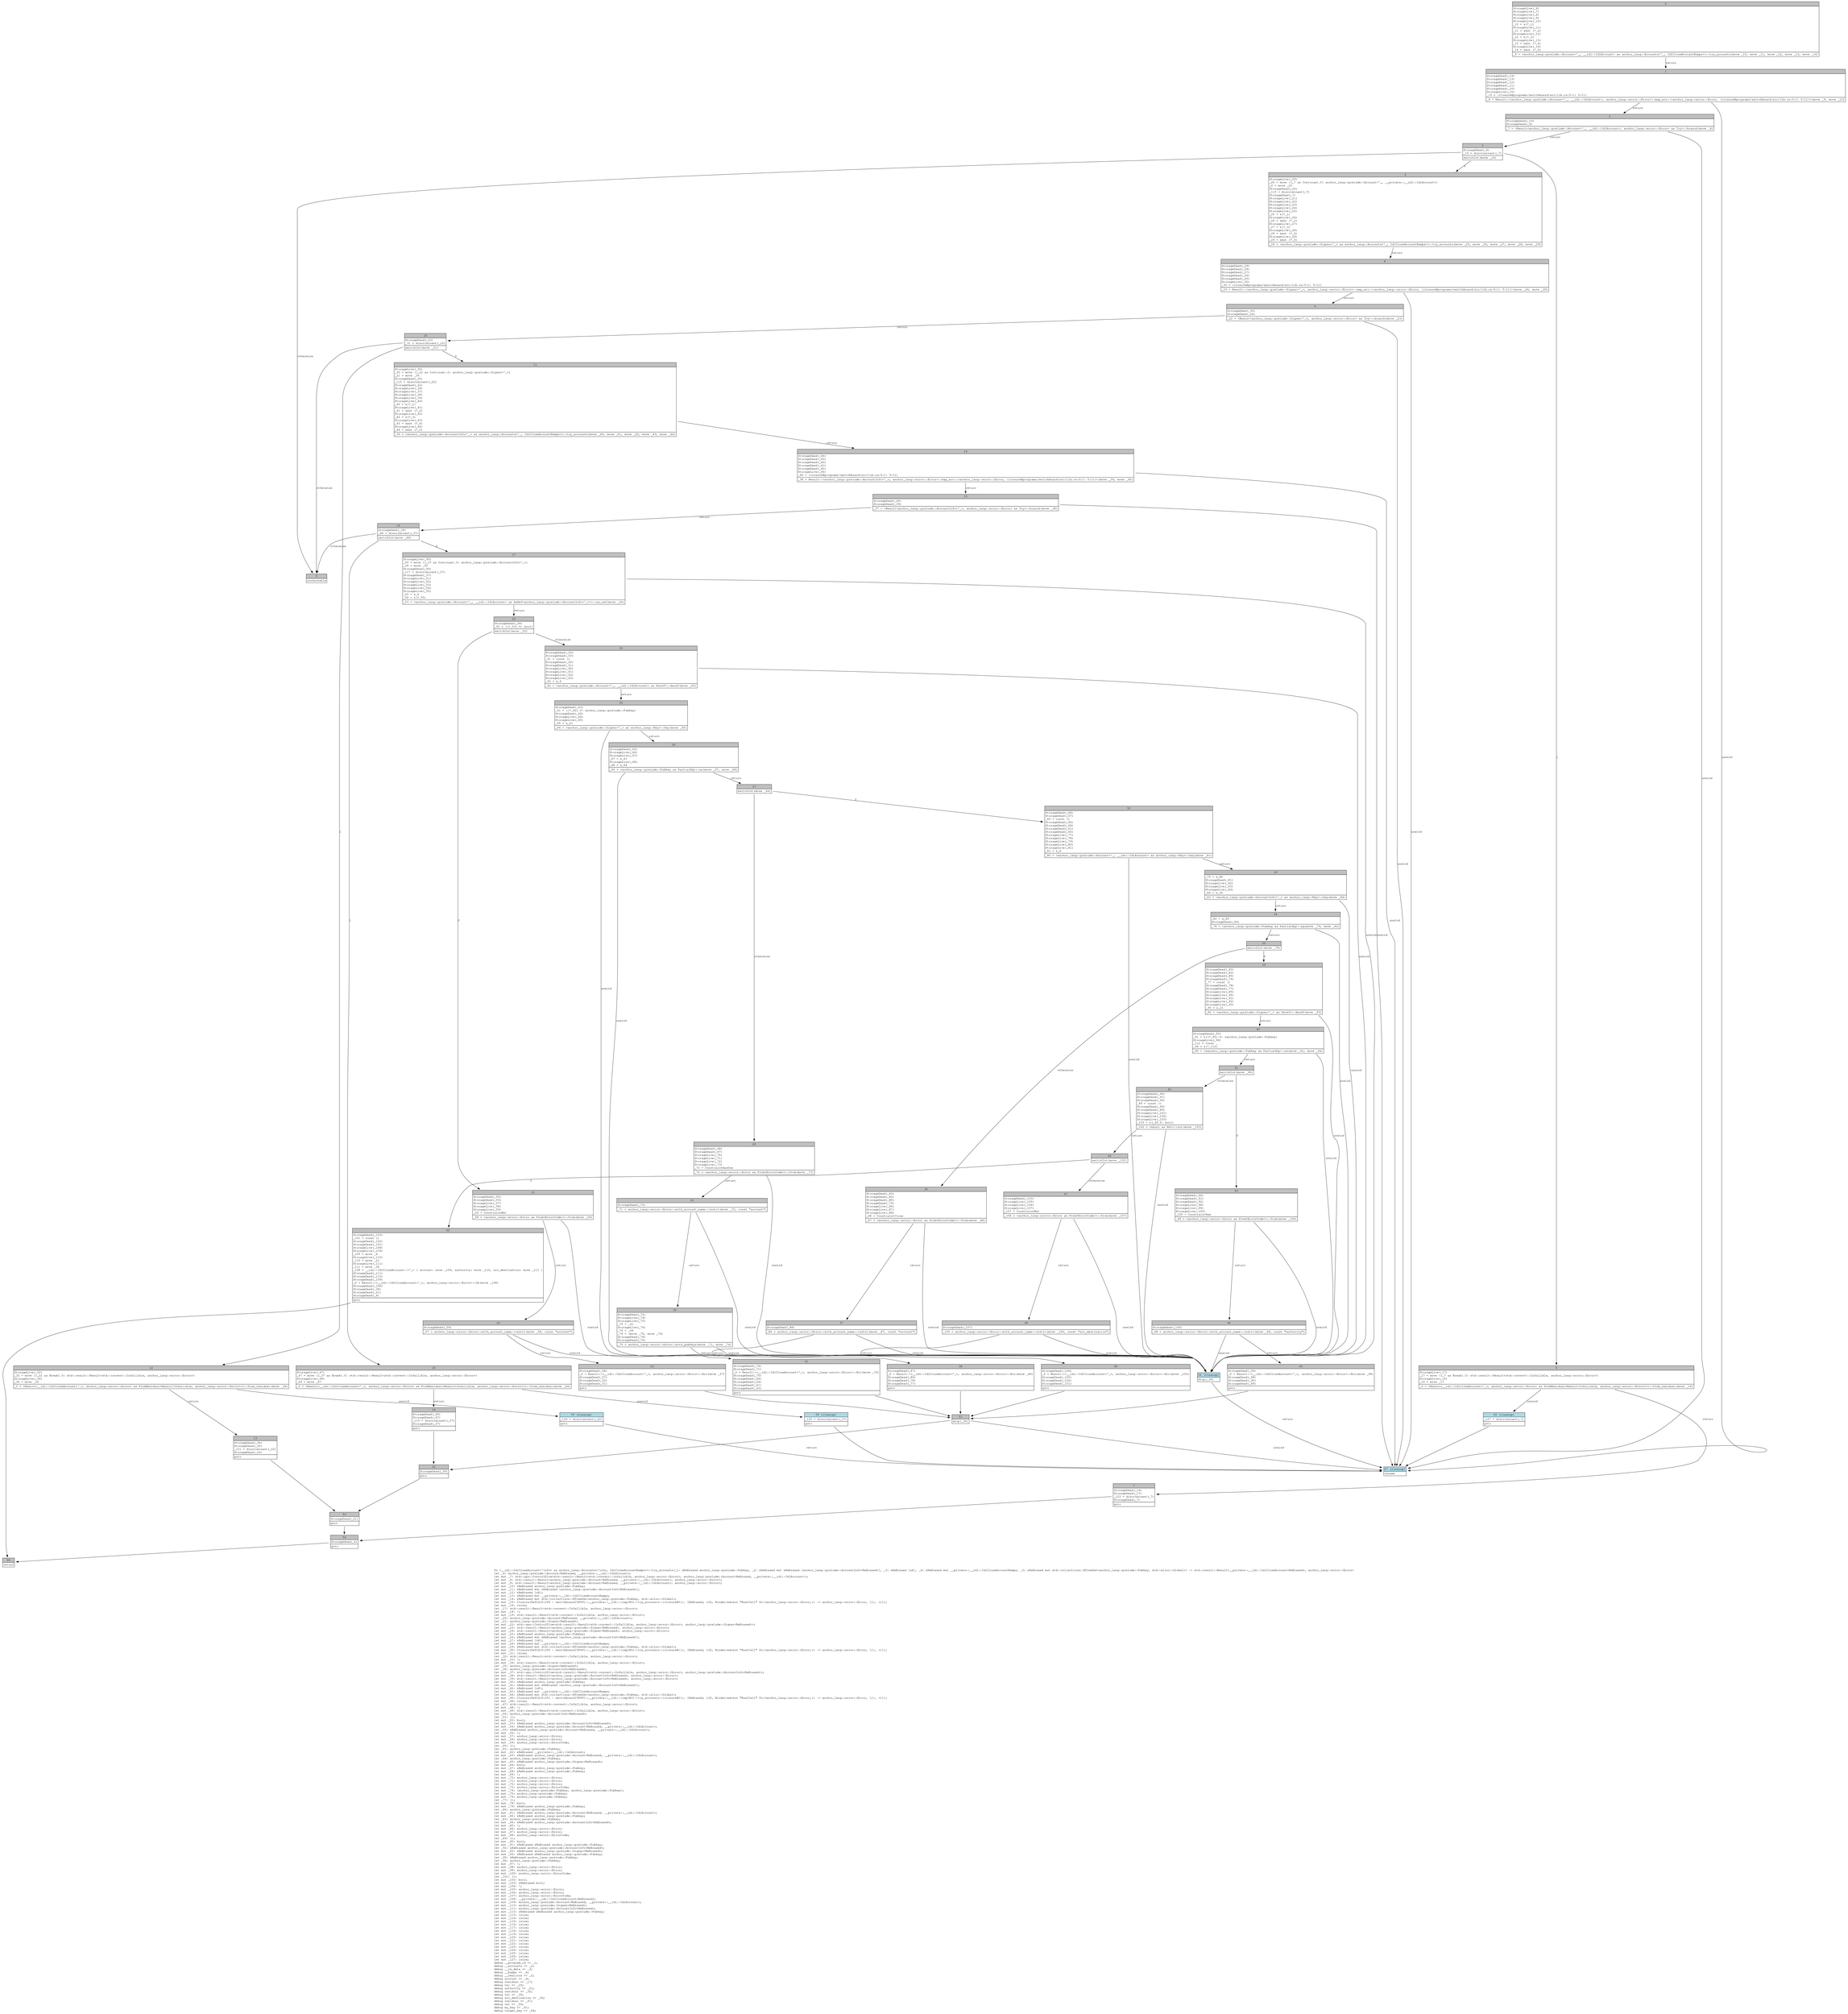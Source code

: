 digraph Mir_0_248 {
    graph [fontname="Courier, monospace"];
    node [fontname="Courier, monospace"];
    edge [fontname="Courier, monospace"];
    label=<fn &lt;__idl::IdlCloseAccount&lt;'info&gt; as anchor_lang::Accounts&lt;'info, IdlCloseAccountBumps&gt;&gt;::try_accounts(_1: &amp;ReErased anchor_lang::prelude::Pubkey, _2: &amp;ReErased mut &amp;ReErased [anchor_lang::prelude::AccountInfo&lt;ReErased&gt;], _3: &amp;ReErased [u8], _4: &amp;ReErased mut __private::__idl::IdlCloseAccountBumps, _5: &amp;ReErased mut std::collections::BTreeSet&lt;anchor_lang::prelude::Pubkey, std::alloc::Global&gt;) -&gt; std::result::Result&lt;__private::__idl::IdlCloseAccount&lt;ReErased&gt;, anchor_lang::error::Error&gt;<br align="left"/>let _6: anchor_lang::prelude::Account&lt;ReErased, __private::__idl::IdlAccount&gt;;<br align="left"/>let mut _7: std::ops::ControlFlow&lt;std::result::Result&lt;std::convert::Infallible, anchor_lang::error::Error&gt;, anchor_lang::prelude::Account&lt;ReErased, __private::__idl::IdlAccount&gt;&gt;;<br align="left"/>let mut _8: std::result::Result&lt;anchor_lang::prelude::Account&lt;ReErased, __private::__idl::IdlAccount&gt;, anchor_lang::error::Error&gt;;<br align="left"/>let mut _9: std::result::Result&lt;anchor_lang::prelude::Account&lt;ReErased, __private::__idl::IdlAccount&gt;, anchor_lang::error::Error&gt;;<br align="left"/>let mut _10: &amp;ReErased anchor_lang::prelude::Pubkey;<br align="left"/>let mut _11: &amp;ReErased mut &amp;ReErased [anchor_lang::prelude::AccountInfo&lt;ReErased&gt;];<br align="left"/>let mut _12: &amp;ReErased [u8];<br align="left"/>let mut _13: &amp;ReErased mut __private::__idl::IdlCloseAccountBumps;<br align="left"/>let mut _14: &amp;ReErased mut std::collections::BTreeSet&lt;anchor_lang::prelude::Pubkey, std::alloc::Global&gt;;<br align="left"/>let mut _15: Closure(DefId(0:249 ~ switchboard[5899]::__private::__idl::{impl#3}::try_accounts::{closure#0}), [ReErased, i32, Binder(extern &quot;RustCall&quot; fn((anchor_lang::error::Error,)) -&gt; anchor_lang::error::Error, []), ()]);<br align="left"/>let mut _16: isize;<br align="left"/>let _17: std::result::Result&lt;std::convert::Infallible, anchor_lang::error::Error&gt;;<br align="left"/>let mut _18: !;<br align="left"/>let mut _19: std::result::Result&lt;std::convert::Infallible, anchor_lang::error::Error&gt;;<br align="left"/>let _20: anchor_lang::prelude::Account&lt;ReErased, __private::__idl::IdlAccount&gt;;<br align="left"/>let _21: anchor_lang::prelude::Signer&lt;ReErased&gt;;<br align="left"/>let mut _22: std::ops::ControlFlow&lt;std::result::Result&lt;std::convert::Infallible, anchor_lang::error::Error&gt;, anchor_lang::prelude::Signer&lt;ReErased&gt;&gt;;<br align="left"/>let mut _23: std::result::Result&lt;anchor_lang::prelude::Signer&lt;ReErased&gt;, anchor_lang::error::Error&gt;;<br align="left"/>let mut _24: std::result::Result&lt;anchor_lang::prelude::Signer&lt;ReErased&gt;, anchor_lang::error::Error&gt;;<br align="left"/>let mut _25: &amp;ReErased anchor_lang::prelude::Pubkey;<br align="left"/>let mut _26: &amp;ReErased mut &amp;ReErased [anchor_lang::prelude::AccountInfo&lt;ReErased&gt;];<br align="left"/>let mut _27: &amp;ReErased [u8];<br align="left"/>let mut _28: &amp;ReErased mut __private::__idl::IdlCloseAccountBumps;<br align="left"/>let mut _29: &amp;ReErased mut std::collections::BTreeSet&lt;anchor_lang::prelude::Pubkey, std::alloc::Global&gt;;<br align="left"/>let mut _30: Closure(DefId(0:250 ~ switchboard[5899]::__private::__idl::{impl#3}::try_accounts::{closure#1}), [ReErased, i32, Binder(extern &quot;RustCall&quot; fn((anchor_lang::error::Error,)) -&gt; anchor_lang::error::Error, []), ()]);<br align="left"/>let mut _31: isize;<br align="left"/>let _32: std::result::Result&lt;std::convert::Infallible, anchor_lang::error::Error&gt;;<br align="left"/>let mut _33: !;<br align="left"/>let mut _34: std::result::Result&lt;std::convert::Infallible, anchor_lang::error::Error&gt;;<br align="left"/>let _35: anchor_lang::prelude::Signer&lt;ReErased&gt;;<br align="left"/>let _36: anchor_lang::prelude::AccountInfo&lt;ReErased&gt;;<br align="left"/>let mut _37: std::ops::ControlFlow&lt;std::result::Result&lt;std::convert::Infallible, anchor_lang::error::Error&gt;, anchor_lang::prelude::AccountInfo&lt;ReErased&gt;&gt;;<br align="left"/>let mut _38: std::result::Result&lt;anchor_lang::prelude::AccountInfo&lt;ReErased&gt;, anchor_lang::error::Error&gt;;<br align="left"/>let mut _39: std::result::Result&lt;anchor_lang::prelude::AccountInfo&lt;ReErased&gt;, anchor_lang::error::Error&gt;;<br align="left"/>let mut _40: &amp;ReErased anchor_lang::prelude::Pubkey;<br align="left"/>let mut _41: &amp;ReErased mut &amp;ReErased [anchor_lang::prelude::AccountInfo&lt;ReErased&gt;];<br align="left"/>let mut _42: &amp;ReErased [u8];<br align="left"/>let mut _43: &amp;ReErased mut __private::__idl::IdlCloseAccountBumps;<br align="left"/>let mut _44: &amp;ReErased mut std::collections::BTreeSet&lt;anchor_lang::prelude::Pubkey, std::alloc::Global&gt;;<br align="left"/>let mut _45: Closure(DefId(0:251 ~ switchboard[5899]::__private::__idl::{impl#3}::try_accounts::{closure#2}), [ReErased, i32, Binder(extern &quot;RustCall&quot; fn((anchor_lang::error::Error,)) -&gt; anchor_lang::error::Error, []), ()]);<br align="left"/>let mut _46: isize;<br align="left"/>let _47: std::result::Result&lt;std::convert::Infallible, anchor_lang::error::Error&gt;;<br align="left"/>let mut _48: !;<br align="left"/>let mut _49: std::result::Result&lt;std::convert::Infallible, anchor_lang::error::Error&gt;;<br align="left"/>let _50: anchor_lang::prelude::AccountInfo&lt;ReErased&gt;;<br align="left"/>let _51: ();<br align="left"/>let mut _52: bool;<br align="left"/>let mut _53: &amp;ReErased anchor_lang::prelude::AccountInfo&lt;ReErased&gt;;<br align="left"/>let mut _54: &amp;ReErased anchor_lang::prelude::Account&lt;ReErased, __private::__idl::IdlAccount&gt;;<br align="left"/>let _55: &amp;ReErased anchor_lang::prelude::Account&lt;ReErased, __private::__idl::IdlAccount&gt;;<br align="left"/>let mut _56: !;<br align="left"/>let mut _57: anchor_lang::error::Error;<br align="left"/>let mut _58: anchor_lang::error::Error;<br align="left"/>let mut _59: anchor_lang::error::ErrorCode;<br align="left"/>let _60: ();<br align="left"/>let _61: anchor_lang::prelude::Pubkey;<br align="left"/>let mut _62: &amp;ReErased __private::__idl::IdlAccount;<br align="left"/>let mut _63: &amp;ReErased anchor_lang::prelude::Account&lt;ReErased, __private::__idl::IdlAccount&gt;;<br align="left"/>let _64: anchor_lang::prelude::Pubkey;<br align="left"/>let mut _65: &amp;ReErased anchor_lang::prelude::Signer&lt;ReErased&gt;;<br align="left"/>let mut _66: bool;<br align="left"/>let mut _67: &amp;ReErased anchor_lang::prelude::Pubkey;<br align="left"/>let mut _68: &amp;ReErased anchor_lang::prelude::Pubkey;<br align="left"/>let mut _69: !;<br align="left"/>let mut _70: anchor_lang::error::Error;<br align="left"/>let mut _71: anchor_lang::error::Error;<br align="left"/>let mut _72: anchor_lang::error::Error;<br align="left"/>let mut _73: anchor_lang::error::ErrorCode;<br align="left"/>let mut _74: (anchor_lang::prelude::Pubkey, anchor_lang::prelude::Pubkey);<br align="left"/>let mut _75: anchor_lang::prelude::Pubkey;<br align="left"/>let mut _76: anchor_lang::prelude::Pubkey;<br align="left"/>let _77: ();<br align="left"/>let mut _78: bool;<br align="left"/>let mut _79: &amp;ReErased anchor_lang::prelude::Pubkey;<br align="left"/>let _80: anchor_lang::prelude::Pubkey;<br align="left"/>let mut _81: &amp;ReErased anchor_lang::prelude::Account&lt;ReErased, __private::__idl::IdlAccount&gt;;<br align="left"/>let mut _82: &amp;ReErased anchor_lang::prelude::Pubkey;<br align="left"/>let _83: anchor_lang::prelude::Pubkey;<br align="left"/>let mut _84: &amp;ReErased anchor_lang::prelude::AccountInfo&lt;ReErased&gt;;<br align="left"/>let mut _85: !;<br align="left"/>let mut _86: anchor_lang::error::Error;<br align="left"/>let mut _87: anchor_lang::error::Error;<br align="left"/>let mut _88: anchor_lang::error::ErrorCode;<br align="left"/>let _89: ();<br align="left"/>let mut _90: bool;<br align="left"/>let mut _91: &amp;ReErased &amp;ReErased anchor_lang::prelude::Pubkey;<br align="left"/>let _92: &amp;ReErased anchor_lang::prelude::AccountInfo&lt;ReErased&gt;;<br align="left"/>let mut _93: &amp;ReErased anchor_lang::prelude::Signer&lt;ReErased&gt;;<br align="left"/>let mut _94: &amp;ReErased &amp;ReErased anchor_lang::prelude::Pubkey;<br align="left"/>let _95: &amp;ReErased anchor_lang::prelude::Pubkey;<br align="left"/>let _96: anchor_lang::prelude::Pubkey;<br align="left"/>let mut _97: !;<br align="left"/>let mut _98: anchor_lang::error::Error;<br align="left"/>let mut _99: anchor_lang::error::Error;<br align="left"/>let mut _100: anchor_lang::error::ErrorCode;<br align="left"/>let _101: ();<br align="left"/>let mut _102: bool;<br align="left"/>let mut _103: &amp;ReErased bool;<br align="left"/>let mut _104: !;<br align="left"/>let mut _105: anchor_lang::error::Error;<br align="left"/>let mut _106: anchor_lang::error::Error;<br align="left"/>let mut _107: anchor_lang::error::ErrorCode;<br align="left"/>let mut _108: __private::__idl::IdlCloseAccount&lt;ReErased&gt;;<br align="left"/>let mut _109: anchor_lang::prelude::Account&lt;ReErased, __private::__idl::IdlAccount&gt;;<br align="left"/>let mut _110: anchor_lang::prelude::Signer&lt;ReErased&gt;;<br align="left"/>let mut _111: anchor_lang::prelude::AccountInfo&lt;ReErased&gt;;<br align="left"/>let mut _112: &amp;ReErased &amp;ReErased anchor_lang::prelude::Pubkey;<br align="left"/>let mut _113: isize;<br align="left"/>let mut _114: isize;<br align="left"/>let mut _115: isize;<br align="left"/>let mut _116: isize;<br align="left"/>let mut _117: isize;<br align="left"/>let mut _118: isize;<br align="left"/>let mut _119: isize;<br align="left"/>let mut _120: isize;<br align="left"/>let mut _121: isize;<br align="left"/>let mut _122: isize;<br align="left"/>let mut _123: isize;<br align="left"/>let mut _124: isize;<br align="left"/>let mut _125: isize;<br align="left"/>let mut _126: isize;<br align="left"/>let mut _127: isize;<br align="left"/>debug __program_id =&gt; _1;<br align="left"/>debug __accounts =&gt; _2;<br align="left"/>debug __ix_data =&gt; _3;<br align="left"/>debug __bumps =&gt; _4;<br align="left"/>debug __reallocs =&gt; _5;<br align="left"/>debug account =&gt; _6;<br align="left"/>debug residual =&gt; _17;<br align="left"/>debug val =&gt; _20;<br align="left"/>debug authority =&gt; _21;<br align="left"/>debug residual =&gt; _32;<br align="left"/>debug val =&gt; _35;<br align="left"/>debug sol_destination =&gt; _36;<br align="left"/>debug residual =&gt; _47;<br align="left"/>debug val =&gt; _50;<br align="left"/>debug my_key =&gt; _61;<br align="left"/>debug target_key =&gt; _64;<br align="left"/>>;
    bb0__0_248 [shape="none", label=<<table border="0" cellborder="1" cellspacing="0"><tr><td bgcolor="gray" align="center" colspan="1">0</td></tr><tr><td align="left" balign="left">StorageLive(_6)<br/>StorageLive(_7)<br/>StorageLive(_8)<br/>StorageLive(_9)<br/>StorageLive(_10)<br/>_10 = &amp;(*_1)<br/>StorageLive(_11)<br/>_11 = &amp;mut (*_2)<br/>StorageLive(_12)<br/>_12 = &amp;(*_3)<br/>StorageLive(_13)<br/>_13 = &amp;mut (*_4)<br/>StorageLive(_14)<br/>_14 = &amp;mut (*_5)<br/></td></tr><tr><td align="left">_9 = &lt;anchor_lang::prelude::Account&lt;'_, __idl::IdlAccount&gt; as anchor_lang::Accounts&lt;'_, IdlCloseAccountBumps&gt;&gt;::try_accounts(move _10, move _11, move _12, move _13, move _14)</td></tr></table>>];
    bb1__0_248 [shape="none", label=<<table border="0" cellborder="1" cellspacing="0"><tr><td bgcolor="gray" align="center" colspan="1">1</td></tr><tr><td align="left" balign="left">StorageDead(_14)<br/>StorageDead(_13)<br/>StorageDead(_12)<br/>StorageDead(_11)<br/>StorageDead(_10)<br/>StorageLive(_15)<br/>_15 = {closure@programs/switchboard/src/lib.rs:5:1: 5:11}<br/></td></tr><tr><td align="left">_8 = Result::&lt;anchor_lang::prelude::Account&lt;'_, __idl::IdlAccount&gt;, anchor_lang::error::Error&gt;::map_err::&lt;anchor_lang::error::Error, {closure@programs/switchboard/src/lib.rs:5:1: 5:11}&gt;(move _9, move _15)</td></tr></table>>];
    bb2__0_248 [shape="none", label=<<table border="0" cellborder="1" cellspacing="0"><tr><td bgcolor="gray" align="center" colspan="1">2</td></tr><tr><td align="left" balign="left">StorageDead(_15)<br/>StorageDead(_9)<br/></td></tr><tr><td align="left">_7 = &lt;Result&lt;anchor_lang::prelude::Account&lt;'_, __idl::IdlAccount&gt;, anchor_lang::error::Error&gt; as Try&gt;::branch(move _8)</td></tr></table>>];
    bb3__0_248 [shape="none", label=<<table border="0" cellborder="1" cellspacing="0"><tr><td bgcolor="gray" align="center" colspan="1">3</td></tr><tr><td align="left" balign="left">StorageDead(_8)<br/>_16 = discriminant(_7)<br/></td></tr><tr><td align="left">switchInt(move _16)</td></tr></table>>];
    bb4__0_248 [shape="none", label=<<table border="0" cellborder="1" cellspacing="0"><tr><td bgcolor="gray" align="center" colspan="1">4</td></tr><tr><td align="left" balign="left">StorageLive(_20)<br/>_20 = move ((_7 as Continue).0: anchor_lang::prelude::Account&lt;'_, __private::__idl::IdlAccount&gt;)<br/>_6 = move _20<br/>StorageDead(_20)<br/>_113 = discriminant(_7)<br/>StorageDead(_7)<br/>StorageLive(_21)<br/>StorageLive(_22)<br/>StorageLive(_23)<br/>StorageLive(_24)<br/>StorageLive(_25)<br/>_25 = &amp;(*_1)<br/>StorageLive(_26)<br/>_26 = &amp;mut (*_2)<br/>StorageLive(_27)<br/>_27 = &amp;(*_3)<br/>StorageLive(_28)<br/>_28 = &amp;mut (*_4)<br/>StorageLive(_29)<br/>_29 = &amp;mut (*_5)<br/></td></tr><tr><td align="left">_24 = &lt;anchor_lang::prelude::Signer&lt;'_&gt; as anchor_lang::Accounts&lt;'_, IdlCloseAccountBumps&gt;&gt;::try_accounts(move _25, move _26, move _27, move _28, move _29)</td></tr></table>>];
    bb5__0_248 [shape="none", label=<<table border="0" cellborder="1" cellspacing="0"><tr><td bgcolor="gray" align="center" colspan="1">5</td></tr><tr><td align="left">unreachable</td></tr></table>>];
    bb6__0_248 [shape="none", label=<<table border="0" cellborder="1" cellspacing="0"><tr><td bgcolor="gray" align="center" colspan="1">6</td></tr><tr><td align="left" balign="left">StorageLive(_17)<br/>_17 = move ((_7 as Break).0: std::result::Result&lt;std::convert::Infallible, anchor_lang::error::Error&gt;)<br/>StorageLive(_19)<br/>_19 = move _17<br/></td></tr><tr><td align="left">_0 = &lt;Result&lt;__idl::IdlCloseAccount&lt;'_&gt;, anchor_lang::error::Error&gt; as FromResidual&lt;Result&lt;Infallible, anchor_lang::error::Error&gt;&gt;&gt;::from_residual(move _19)</td></tr></table>>];
    bb7__0_248 [shape="none", label=<<table border="0" cellborder="1" cellspacing="0"><tr><td bgcolor="gray" align="center" colspan="1">7</td></tr><tr><td align="left" balign="left">StorageDead(_19)<br/>StorageDead(_17)<br/>_123 = discriminant(_7)<br/>StorageDead(_7)<br/></td></tr><tr><td align="left">goto</td></tr></table>>];
    bb8__0_248 [shape="none", label=<<table border="0" cellborder="1" cellspacing="0"><tr><td bgcolor="gray" align="center" colspan="1">8</td></tr><tr><td align="left" balign="left">StorageDead(_29)<br/>StorageDead(_28)<br/>StorageDead(_27)<br/>StorageDead(_26)<br/>StorageDead(_25)<br/>StorageLive(_30)<br/>_30 = {closure@programs/switchboard/src/lib.rs:5:1: 5:11}<br/></td></tr><tr><td align="left">_23 = Result::&lt;anchor_lang::prelude::Signer&lt;'_&gt;, anchor_lang::error::Error&gt;::map_err::&lt;anchor_lang::error::Error, {closure@programs/switchboard/src/lib.rs:5:1: 5:11}&gt;(move _24, move _30)</td></tr></table>>];
    bb9__0_248 [shape="none", label=<<table border="0" cellborder="1" cellspacing="0"><tr><td bgcolor="gray" align="center" colspan="1">9</td></tr><tr><td align="left" balign="left">StorageDead(_30)<br/>StorageDead(_24)<br/></td></tr><tr><td align="left">_22 = &lt;Result&lt;anchor_lang::prelude::Signer&lt;'_&gt;, anchor_lang::error::Error&gt; as Try&gt;::branch(move _23)</td></tr></table>>];
    bb10__0_248 [shape="none", label=<<table border="0" cellborder="1" cellspacing="0"><tr><td bgcolor="gray" align="center" colspan="1">10</td></tr><tr><td align="left" balign="left">StorageDead(_23)<br/>_31 = discriminant(_22)<br/></td></tr><tr><td align="left">switchInt(move _31)</td></tr></table>>];
    bb11__0_248 [shape="none", label=<<table border="0" cellborder="1" cellspacing="0"><tr><td bgcolor="gray" align="center" colspan="1">11</td></tr><tr><td align="left" balign="left">StorageLive(_35)<br/>_35 = move ((_22 as Continue).0: anchor_lang::prelude::Signer&lt;'_&gt;)<br/>_21 = move _35<br/>StorageDead(_35)<br/>_115 = discriminant(_22)<br/>StorageDead(_22)<br/>StorageLive(_36)<br/>StorageLive(_37)<br/>StorageLive(_38)<br/>StorageLive(_39)<br/>StorageLive(_40)<br/>_40 = &amp;(*_1)<br/>StorageLive(_41)<br/>_41 = &amp;mut (*_2)<br/>StorageLive(_42)<br/>_42 = &amp;(*_3)<br/>StorageLive(_43)<br/>_43 = &amp;mut (*_4)<br/>StorageLive(_44)<br/>_44 = &amp;mut (*_5)<br/></td></tr><tr><td align="left">_39 = &lt;anchor_lang::prelude::AccountInfo&lt;'_&gt; as anchor_lang::Accounts&lt;'_, IdlCloseAccountBumps&gt;&gt;::try_accounts(move _40, move _41, move _42, move _43, move _44)</td></tr></table>>];
    bb12__0_248 [shape="none", label=<<table border="0" cellborder="1" cellspacing="0"><tr><td bgcolor="gray" align="center" colspan="1">12</td></tr><tr><td align="left" balign="left">StorageLive(_32)<br/>_32 = move ((_22 as Break).0: std::result::Result&lt;std::convert::Infallible, anchor_lang::error::Error&gt;)<br/>StorageLive(_34)<br/>_34 = move _32<br/></td></tr><tr><td align="left">_0 = &lt;Result&lt;__idl::IdlCloseAccount&lt;'_&gt;, anchor_lang::error::Error&gt; as FromResidual&lt;Result&lt;Infallible, anchor_lang::error::Error&gt;&gt;&gt;::from_residual(move _34)</td></tr></table>>];
    bb13__0_248 [shape="none", label=<<table border="0" cellborder="1" cellspacing="0"><tr><td bgcolor="gray" align="center" colspan="1">13</td></tr><tr><td align="left" balign="left">StorageDead(_34)<br/>StorageDead(_32)<br/>_121 = discriminant(_22)<br/>StorageDead(_22)<br/></td></tr><tr><td align="left">goto</td></tr></table>>];
    bb14__0_248 [shape="none", label=<<table border="0" cellborder="1" cellspacing="0"><tr><td bgcolor="gray" align="center" colspan="1">14</td></tr><tr><td align="left" balign="left">StorageDead(_44)<br/>StorageDead(_43)<br/>StorageDead(_42)<br/>StorageDead(_41)<br/>StorageDead(_40)<br/>StorageLive(_45)<br/>_45 = {closure@programs/switchboard/src/lib.rs:5:1: 5:11}<br/></td></tr><tr><td align="left">_38 = Result::&lt;anchor_lang::prelude::AccountInfo&lt;'_&gt;, anchor_lang::error::Error&gt;::map_err::&lt;anchor_lang::error::Error, {closure@programs/switchboard/src/lib.rs:5:1: 5:11}&gt;(move _39, move _45)</td></tr></table>>];
    bb15__0_248 [shape="none", label=<<table border="0" cellborder="1" cellspacing="0"><tr><td bgcolor="gray" align="center" colspan="1">15</td></tr><tr><td align="left" balign="left">StorageDead(_45)<br/>StorageDead(_39)<br/></td></tr><tr><td align="left">_37 = &lt;Result&lt;anchor_lang::prelude::AccountInfo&lt;'_&gt;, anchor_lang::error::Error&gt; as Try&gt;::branch(move _38)</td></tr></table>>];
    bb16__0_248 [shape="none", label=<<table border="0" cellborder="1" cellspacing="0"><tr><td bgcolor="gray" align="center" colspan="1">16</td></tr><tr><td align="left" balign="left">StorageDead(_38)<br/>_46 = discriminant(_37)<br/></td></tr><tr><td align="left">switchInt(move _46)</td></tr></table>>];
    bb17__0_248 [shape="none", label=<<table border="0" cellborder="1" cellspacing="0"><tr><td bgcolor="gray" align="center" colspan="1">17</td></tr><tr><td align="left" balign="left">StorageLive(_50)<br/>_50 = move ((_37 as Continue).0: anchor_lang::prelude::AccountInfo&lt;'_&gt;)<br/>_36 = move _50<br/>StorageDead(_50)<br/>_117 = discriminant(_37)<br/>StorageDead(_37)<br/>StorageLive(_51)<br/>StorageLive(_52)<br/>StorageLive(_53)<br/>StorageLive(_54)<br/>StorageLive(_55)<br/>_55 = &amp;_6<br/>_54 = &amp;(*_55)<br/></td></tr><tr><td align="left">_53 = &lt;anchor_lang::prelude::Account&lt;'_, __idl::IdlAccount&gt; as AsRef&lt;anchor_lang::prelude::AccountInfo&lt;'_&gt;&gt;&gt;::as_ref(move _54)</td></tr></table>>];
    bb18__0_248 [shape="none", label=<<table border="0" cellborder="1" cellspacing="0"><tr><td bgcolor="gray" align="center" colspan="1">18</td></tr><tr><td align="left" balign="left">StorageLive(_47)<br/>_47 = move ((_37 as Break).0: std::result::Result&lt;std::convert::Infallible, anchor_lang::error::Error&gt;)<br/>StorageLive(_49)<br/>_49 = move _47<br/></td></tr><tr><td align="left">_0 = &lt;Result&lt;__idl::IdlCloseAccount&lt;'_&gt;, anchor_lang::error::Error&gt; as FromResidual&lt;Result&lt;Infallible, anchor_lang::error::Error&gt;&gt;&gt;::from_residual(move _49)</td></tr></table>>];
    bb19__0_248 [shape="none", label=<<table border="0" cellborder="1" cellspacing="0"><tr><td bgcolor="gray" align="center" colspan="1">19</td></tr><tr><td align="left" balign="left">StorageDead(_49)<br/>StorageDead(_47)<br/>_119 = discriminant(_37)<br/>StorageDead(_37)<br/></td></tr><tr><td align="left">goto</td></tr></table>>];
    bb20__0_248 [shape="none", label=<<table border="0" cellborder="1" cellspacing="0"><tr><td bgcolor="gray" align="center" colspan="1">20</td></tr><tr><td align="left" balign="left">StorageDead(_54)<br/>_52 = ((*_53).6: bool)<br/></td></tr><tr><td align="left">switchInt(move _52)</td></tr></table>>];
    bb21__0_248 [shape="none", label=<<table border="0" cellborder="1" cellspacing="0"><tr><td bgcolor="gray" align="center" colspan="1">21</td></tr><tr><td align="left" balign="left">StorageDead(_55)<br/>StorageDead(_53)<br/>StorageLive(_57)<br/>StorageLive(_58)<br/>StorageLive(_59)<br/>_59 = ConstraintMut<br/></td></tr><tr><td align="left">_58 = &lt;anchor_lang::error::Error as From&lt;ErrorCode&gt;&gt;::from(move _59)</td></tr></table>>];
    bb22__0_248 [shape="none", label=<<table border="0" cellborder="1" cellspacing="0"><tr><td bgcolor="gray" align="center" colspan="1">22</td></tr><tr><td align="left" balign="left">StorageDead(_59)<br/></td></tr><tr><td align="left">_57 = anchor_lang::error::Error::with_account_name::&lt;&amp;str&gt;(move _58, const &quot;account&quot;)</td></tr></table>>];
    bb23__0_248 [shape="none", label=<<table border="0" cellborder="1" cellspacing="0"><tr><td bgcolor="gray" align="center" colspan="1">23</td></tr><tr><td align="left" balign="left">StorageDead(_58)<br/>_0 = Result::&lt;__idl::IdlCloseAccount&lt;'_&gt;, anchor_lang::error::Error&gt;::Err(move _57)<br/>StorageDead(_57)<br/>StorageDead(_52)<br/>StorageDead(_51)<br/></td></tr><tr><td align="left">goto</td></tr></table>>];
    bb24__0_248 [shape="none", label=<<table border="0" cellborder="1" cellspacing="0"><tr><td bgcolor="gray" align="center" colspan="1">24</td></tr><tr><td align="left" balign="left">StorageDead(_55)<br/>StorageDead(_53)<br/>_51 = const ()<br/>StorageDead(_52)<br/>StorageDead(_51)<br/>StorageLive(_60)<br/>StorageLive(_61)<br/>StorageLive(_62)<br/>StorageLive(_63)<br/>_63 = &amp;_6<br/></td></tr><tr><td align="left">_62 = &lt;anchor_lang::prelude::Account&lt;'_, __idl::IdlAccount&gt; as Deref&gt;::deref(move _63)</td></tr></table>>];
    bb25__0_248 [shape="none", label=<<table border="0" cellborder="1" cellspacing="0"><tr><td bgcolor="gray" align="center" colspan="1">25</td></tr><tr><td align="left" balign="left">StorageDead(_63)<br/>_61 = ((*_62).0: anchor_lang::prelude::Pubkey)<br/>StorageDead(_62)<br/>StorageLive(_64)<br/>StorageLive(_65)<br/>_65 = &amp;_21<br/></td></tr><tr><td align="left">_64 = &lt;anchor_lang::prelude::Signer&lt;'_&gt; as anchor_lang::Key&gt;::key(move _65)</td></tr></table>>];
    bb26__0_248 [shape="none", label=<<table border="0" cellborder="1" cellspacing="0"><tr><td bgcolor="gray" align="center" colspan="1">26</td></tr><tr><td align="left" balign="left">StorageDead(_65)<br/>StorageLive(_66)<br/>StorageLive(_67)<br/>_67 = &amp;_61<br/>StorageLive(_68)<br/>_68 = &amp;_64<br/></td></tr><tr><td align="left">_66 = &lt;anchor_lang::prelude::Pubkey as PartialEq&gt;::ne(move _67, move _68)</td></tr></table>>];
    bb27__0_248 [shape="none", label=<<table border="0" cellborder="1" cellspacing="0"><tr><td bgcolor="gray" align="center" colspan="1">27</td></tr><tr><td align="left">switchInt(move _66)</td></tr></table>>];
    bb28__0_248 [shape="none", label=<<table border="0" cellborder="1" cellspacing="0"><tr><td bgcolor="gray" align="center" colspan="1">28</td></tr><tr><td align="left" balign="left">StorageDead(_68)<br/>StorageDead(_67)<br/>StorageLive(_70)<br/>StorageLive(_71)<br/>StorageLive(_72)<br/>StorageLive(_73)<br/>_73 = ConstraintHasOne<br/></td></tr><tr><td align="left">_72 = &lt;anchor_lang::error::Error as From&lt;ErrorCode&gt;&gt;::from(move _73)</td></tr></table>>];
    bb29__0_248 [shape="none", label=<<table border="0" cellborder="1" cellspacing="0"><tr><td bgcolor="gray" align="center" colspan="1">29</td></tr><tr><td align="left" balign="left">StorageDead(_73)<br/></td></tr><tr><td align="left">_71 = anchor_lang::error::Error::with_account_name::&lt;&amp;str&gt;(move _72, const &quot;account&quot;)</td></tr></table>>];
    bb30__0_248 [shape="none", label=<<table border="0" cellborder="1" cellspacing="0"><tr><td bgcolor="gray" align="center" colspan="1">30</td></tr><tr><td align="left" balign="left">StorageDead(_72)<br/>StorageLive(_74)<br/>StorageLive(_75)<br/>_75 = _61<br/>StorageLive(_76)<br/>_76 = _64<br/>_74 = (move _75, move _76)<br/>StorageDead(_76)<br/>StorageDead(_75)<br/></td></tr><tr><td align="left">_70 = anchor_lang::error::Error::with_pubkeys(move _71, move _74)</td></tr></table>>];
    bb31__0_248 [shape="none", label=<<table border="0" cellborder="1" cellspacing="0"><tr><td bgcolor="gray" align="center" colspan="1">31</td></tr><tr><td align="left" balign="left">StorageDead(_74)<br/>StorageDead(_71)<br/>_0 = Result::&lt;__idl::IdlCloseAccount&lt;'_&gt;, anchor_lang::error::Error&gt;::Err(move _70)<br/>StorageDead(_70)<br/>StorageDead(_66)<br/>StorageDead(_64)<br/>StorageDead(_61)<br/>StorageDead(_60)<br/></td></tr><tr><td align="left">goto</td></tr></table>>];
    bb32__0_248 [shape="none", label=<<table border="0" cellborder="1" cellspacing="0"><tr><td bgcolor="gray" align="center" colspan="1">32</td></tr><tr><td align="left" balign="left">StorageDead(_68)<br/>StorageDead(_67)<br/>_60 = const ()<br/>StorageDead(_66)<br/>StorageDead(_64)<br/>StorageDead(_61)<br/>StorageDead(_60)<br/>StorageLive(_77)<br/>StorageLive(_78)<br/>StorageLive(_79)<br/>StorageLive(_80)<br/>StorageLive(_81)<br/>_81 = &amp;_6<br/></td></tr><tr><td align="left">_80 = &lt;anchor_lang::prelude::Account&lt;'_, __idl::IdlAccount&gt; as anchor_lang::Key&gt;::key(move _81)</td></tr></table>>];
    bb33__0_248 [shape="none", label=<<table border="0" cellborder="1" cellspacing="0"><tr><td bgcolor="gray" align="center" colspan="1">33</td></tr><tr><td align="left" balign="left">_79 = &amp;_80<br/>StorageDead(_81)<br/>StorageLive(_82)<br/>StorageLive(_83)<br/>StorageLive(_84)<br/>_84 = &amp;_36<br/></td></tr><tr><td align="left">_83 = &lt;anchor_lang::prelude::AccountInfo&lt;'_&gt; as anchor_lang::Key&gt;::key(move _84)</td></tr></table>>];
    bb34__0_248 [shape="none", label=<<table border="0" cellborder="1" cellspacing="0"><tr><td bgcolor="gray" align="center" colspan="1">34</td></tr><tr><td align="left" balign="left">_82 = &amp;_83<br/>StorageDead(_84)<br/></td></tr><tr><td align="left">_78 = &lt;anchor_lang::prelude::Pubkey as PartialEq&gt;::eq(move _79, move _82)</td></tr></table>>];
    bb35__0_248 [shape="none", label=<<table border="0" cellborder="1" cellspacing="0"><tr><td bgcolor="gray" align="center" colspan="1">35</td></tr><tr><td align="left">switchInt(move _78)</td></tr></table>>];
    bb36__0_248 [shape="none", label=<<table border="0" cellborder="1" cellspacing="0"><tr><td bgcolor="gray" align="center" colspan="1">36</td></tr><tr><td align="left" balign="left">StorageDead(_83)<br/>StorageDead(_82)<br/>StorageDead(_80)<br/>StorageDead(_79)<br/>StorageLive(_86)<br/>StorageLive(_87)<br/>StorageLive(_88)<br/>_88 = ConstraintClose<br/></td></tr><tr><td align="left">_87 = &lt;anchor_lang::error::Error as From&lt;ErrorCode&gt;&gt;::from(move _88)</td></tr></table>>];
    bb37__0_248 [shape="none", label=<<table border="0" cellborder="1" cellspacing="0"><tr><td bgcolor="gray" align="center" colspan="1">37</td></tr><tr><td align="left" balign="left">StorageDead(_88)<br/></td></tr><tr><td align="left">_86 = anchor_lang::error::Error::with_account_name::&lt;&amp;str&gt;(move _87, const &quot;account&quot;)</td></tr></table>>];
    bb38__0_248 [shape="none", label=<<table border="0" cellborder="1" cellspacing="0"><tr><td bgcolor="gray" align="center" colspan="1">38</td></tr><tr><td align="left" balign="left">StorageDead(_87)<br/>_0 = Result::&lt;__idl::IdlCloseAccount&lt;'_&gt;, anchor_lang::error::Error&gt;::Err(move _86)<br/>StorageDead(_86)<br/>StorageDead(_78)<br/>StorageDead(_77)<br/></td></tr><tr><td align="left">goto</td></tr></table>>];
    bb39__0_248 [shape="none", label=<<table border="0" cellborder="1" cellspacing="0"><tr><td bgcolor="gray" align="center" colspan="1">39</td></tr><tr><td align="left" balign="left">StorageDead(_83)<br/>StorageDead(_82)<br/>StorageDead(_80)<br/>StorageDead(_79)<br/>_77 = const ()<br/>StorageDead(_78)<br/>StorageDead(_77)<br/>StorageLive(_89)<br/>StorageLive(_90)<br/>StorageLive(_91)<br/>StorageLive(_92)<br/>StorageLive(_93)<br/>_93 = &amp;_21<br/></td></tr><tr><td align="left">_92 = &lt;anchor_lang::prelude::Signer&lt;'_&gt; as Deref&gt;::deref(move _93)</td></tr></table>>];
    bb40__0_248 [shape="none", label=<<table border="0" cellborder="1" cellspacing="0"><tr><td bgcolor="gray" align="center" colspan="1">40</td></tr><tr><td align="left" balign="left">StorageDead(_93)<br/>_91 = &amp;((*_92).0: &amp;anchor_lang::prelude::Pubkey)<br/>StorageLive(_94)<br/>_112 = const _<br/>_94 = &amp;(*_112)<br/></td></tr><tr><td align="left">_90 = &lt;&amp;anchor_lang::prelude::Pubkey as PartialEq&gt;::ne(move _91, move _94)</td></tr></table>>];
    bb41__0_248 [shape="none", label=<<table border="0" cellborder="1" cellspacing="0"><tr><td bgcolor="gray" align="center" colspan="1">41</td></tr><tr><td align="left">switchInt(move _90)</td></tr></table>>];
    bb42__0_248 [shape="none", label=<<table border="0" cellborder="1" cellspacing="0"><tr><td bgcolor="gray" align="center" colspan="1">42</td></tr><tr><td align="left" balign="left">StorageDead(_94)<br/>StorageDead(_91)<br/>StorageDead(_92)<br/>_89 = const ()<br/>StorageDead(_90)<br/>StorageDead(_89)<br/>StorageLive(_101)<br/>StorageLive(_102)<br/>StorageLive(_103)<br/>_103 = &amp;(_36.6: bool)<br/></td></tr><tr><td align="left">_102 = &lt;&amp;bool as Not&gt;::not(move _103)</td></tr></table>>];
    bb43__0_248 [shape="none", label=<<table border="0" cellborder="1" cellspacing="0"><tr><td bgcolor="gray" align="center" colspan="1">43</td></tr><tr><td align="left" balign="left">StorageDead(_94)<br/>StorageDead(_91)<br/>StorageDead(_92)<br/>StorageLive(_98)<br/>StorageLive(_99)<br/>StorageLive(_100)<br/>_100 = ConstraintRaw<br/></td></tr><tr><td align="left">_99 = &lt;anchor_lang::error::Error as From&lt;ErrorCode&gt;&gt;::from(move _100)</td></tr></table>>];
    bb44__0_248 [shape="none", label=<<table border="0" cellborder="1" cellspacing="0"><tr><td bgcolor="gray" align="center" colspan="1">44</td></tr><tr><td align="left" balign="left">StorageDead(_100)<br/></td></tr><tr><td align="left">_98 = anchor_lang::error::Error::with_account_name::&lt;&amp;str&gt;(move _99, const &quot;authority&quot;)</td></tr></table>>];
    bb45__0_248 [shape="none", label=<<table border="0" cellborder="1" cellspacing="0"><tr><td bgcolor="gray" align="center" colspan="1">45</td></tr><tr><td align="left" balign="left">StorageDead(_99)<br/>_0 = Result::&lt;__idl::IdlCloseAccount&lt;'_&gt;, anchor_lang::error::Error&gt;::Err(move _98)<br/>StorageDead(_98)<br/>StorageDead(_90)<br/>StorageDead(_89)<br/></td></tr><tr><td align="left">goto</td></tr></table>>];
    bb46__0_248 [shape="none", label=<<table border="0" cellborder="1" cellspacing="0"><tr><td bgcolor="gray" align="center" colspan="1">46</td></tr><tr><td align="left">switchInt(move _102)</td></tr></table>>];
    bb47__0_248 [shape="none", label=<<table border="0" cellborder="1" cellspacing="0"><tr><td bgcolor="gray" align="center" colspan="1">47</td></tr><tr><td align="left" balign="left">StorageDead(_103)<br/>StorageLive(_105)<br/>StorageLive(_106)<br/>StorageLive(_107)<br/>_107 = ConstraintMut<br/></td></tr><tr><td align="left">_106 = &lt;anchor_lang::error::Error as From&lt;ErrorCode&gt;&gt;::from(move _107)</td></tr></table>>];
    bb48__0_248 [shape="none", label=<<table border="0" cellborder="1" cellspacing="0"><tr><td bgcolor="gray" align="center" colspan="1">48</td></tr><tr><td align="left" balign="left">StorageDead(_107)<br/></td></tr><tr><td align="left">_105 = anchor_lang::error::Error::with_account_name::&lt;&amp;str&gt;(move _106, const &quot;sol_destination&quot;)</td></tr></table>>];
    bb49__0_248 [shape="none", label=<<table border="0" cellborder="1" cellspacing="0"><tr><td bgcolor="gray" align="center" colspan="1">49</td></tr><tr><td align="left" balign="left">StorageDead(_106)<br/>_0 = Result::&lt;__idl::IdlCloseAccount&lt;'_&gt;, anchor_lang::error::Error&gt;::Err(move _105)<br/>StorageDead(_105)<br/>StorageDead(_102)<br/>StorageDead(_101)<br/></td></tr><tr><td align="left">goto</td></tr></table>>];
    bb50__0_248 [shape="none", label=<<table border="0" cellborder="1" cellspacing="0"><tr><td bgcolor="gray" align="center" colspan="1">50</td></tr><tr><td align="left" balign="left">StorageDead(_103)<br/>_101 = const ()<br/>StorageDead(_102)<br/>StorageDead(_101)<br/>StorageLive(_108)<br/>StorageLive(_109)<br/>_109 = move _6<br/>StorageLive(_110)<br/>_110 = move _21<br/>StorageLive(_111)<br/>_111 = move _36<br/>_108 = __idl::IdlCloseAccount::&lt;'_&gt; { account: move _109, authority: move _110, sol_destination: move _111 }<br/>StorageDead(_111)<br/>StorageDead(_110)<br/>StorageDead(_109)<br/>_0 = Result::&lt;__idl::IdlCloseAccount&lt;'_&gt;, anchor_lang::error::Error&gt;::Ok(move _108)<br/>StorageDead(_108)<br/>StorageDead(_36)<br/>StorageDead(_21)<br/>StorageDead(_6)<br/></td></tr><tr><td align="left">goto</td></tr></table>>];
    bb51__0_248 [shape="none", label=<<table border="0" cellborder="1" cellspacing="0"><tr><td bgcolor="gray" align="center" colspan="1">51</td></tr><tr><td align="left">drop(_36)</td></tr></table>>];
    bb52__0_248 [shape="none", label=<<table border="0" cellborder="1" cellspacing="0"><tr><td bgcolor="gray" align="center" colspan="1">52</td></tr><tr><td align="left" balign="left">StorageDead(_36)<br/></td></tr><tr><td align="left">goto</td></tr></table>>];
    bb53__0_248 [shape="none", label=<<table border="0" cellborder="1" cellspacing="0"><tr><td bgcolor="gray" align="center" colspan="1">53</td></tr><tr><td align="left" balign="left">StorageDead(_21)<br/></td></tr><tr><td align="left">goto</td></tr></table>>];
    bb54__0_248 [shape="none", label=<<table border="0" cellborder="1" cellspacing="0"><tr><td bgcolor="gray" align="center" colspan="1">54</td></tr><tr><td align="left" balign="left">StorageDead(_6)<br/></td></tr><tr><td align="left">goto</td></tr></table>>];
    bb55__0_248 [shape="none", label=<<table border="0" cellborder="1" cellspacing="0"><tr><td bgcolor="gray" align="center" colspan="1">55</td></tr><tr><td align="left">return</td></tr></table>>];
    bb56__0_248 [shape="none", label=<<table border="0" cellborder="1" cellspacing="0"><tr><td bgcolor="lightblue" align="center" colspan="1">56 (cleanup)</td></tr><tr><td align="left">drop(_36)</td></tr></table>>];
    bb57__0_248 [shape="none", label=<<table border="0" cellborder="1" cellspacing="0"><tr><td bgcolor="lightblue" align="center" colspan="1">57 (cleanup)</td></tr><tr><td align="left">resume</td></tr></table>>];
    bb58__0_248 [shape="none", label=<<table border="0" cellborder="1" cellspacing="0"><tr><td bgcolor="lightblue" align="center" colspan="1">58 (cleanup)</td></tr><tr><td align="left" balign="left">_125 = discriminant(_37)<br/></td></tr><tr><td align="left">goto</td></tr></table>>];
    bb59__0_248 [shape="none", label=<<table border="0" cellborder="1" cellspacing="0"><tr><td bgcolor="lightblue" align="center" colspan="1">59 (cleanup)</td></tr><tr><td align="left" balign="left">_126 = discriminant(_22)<br/></td></tr><tr><td align="left">goto</td></tr></table>>];
    bb60__0_248 [shape="none", label=<<table border="0" cellborder="1" cellspacing="0"><tr><td bgcolor="lightblue" align="center" colspan="1">60 (cleanup)</td></tr><tr><td align="left" balign="left">_127 = discriminant(_7)<br/></td></tr><tr><td align="left">goto</td></tr></table>>];
    bb0__0_248 -> bb1__0_248 [label="return"];
    bb1__0_248 -> bb2__0_248 [label="return"];
    bb1__0_248 -> bb57__0_248 [label="unwind"];
    bb2__0_248 -> bb3__0_248 [label="return"];
    bb2__0_248 -> bb57__0_248 [label="unwind"];
    bb3__0_248 -> bb4__0_248 [label="0"];
    bb3__0_248 -> bb6__0_248 [label="1"];
    bb3__0_248 -> bb5__0_248 [label="otherwise"];
    bb4__0_248 -> bb8__0_248 [label="return"];
    bb6__0_248 -> bb7__0_248 [label="return"];
    bb6__0_248 -> bb60__0_248 [label="unwind"];
    bb7__0_248 -> bb54__0_248 [label=""];
    bb8__0_248 -> bb9__0_248 [label="return"];
    bb8__0_248 -> bb57__0_248 [label="unwind"];
    bb9__0_248 -> bb10__0_248 [label="return"];
    bb9__0_248 -> bb57__0_248 [label="unwind"];
    bb10__0_248 -> bb11__0_248 [label="0"];
    bb10__0_248 -> bb12__0_248 [label="1"];
    bb10__0_248 -> bb5__0_248 [label="otherwise"];
    bb11__0_248 -> bb14__0_248 [label="return"];
    bb12__0_248 -> bb13__0_248 [label="return"];
    bb12__0_248 -> bb59__0_248 [label="unwind"];
    bb13__0_248 -> bb53__0_248 [label=""];
    bb14__0_248 -> bb15__0_248 [label="return"];
    bb14__0_248 -> bb57__0_248 [label="unwind"];
    bb15__0_248 -> bb16__0_248 [label="return"];
    bb15__0_248 -> bb57__0_248 [label="unwind"];
    bb16__0_248 -> bb17__0_248 [label="0"];
    bb16__0_248 -> bb18__0_248 [label="1"];
    bb16__0_248 -> bb5__0_248 [label="otherwise"];
    bb17__0_248 -> bb20__0_248 [label="return"];
    bb17__0_248 -> bb56__0_248 [label="unwind"];
    bb18__0_248 -> bb19__0_248 [label="return"];
    bb18__0_248 -> bb58__0_248 [label="unwind"];
    bb19__0_248 -> bb52__0_248 [label=""];
    bb20__0_248 -> bb21__0_248 [label="0"];
    bb20__0_248 -> bb24__0_248 [label="otherwise"];
    bb21__0_248 -> bb22__0_248 [label="return"];
    bb21__0_248 -> bb56__0_248 [label="unwind"];
    bb22__0_248 -> bb23__0_248 [label="return"];
    bb22__0_248 -> bb56__0_248 [label="unwind"];
    bb23__0_248 -> bb51__0_248 [label=""];
    bb24__0_248 -> bb25__0_248 [label="return"];
    bb24__0_248 -> bb56__0_248 [label="unwind"];
    bb25__0_248 -> bb26__0_248 [label="return"];
    bb25__0_248 -> bb56__0_248 [label="unwind"];
    bb26__0_248 -> bb27__0_248 [label="return"];
    bb26__0_248 -> bb56__0_248 [label="unwind"];
    bb27__0_248 -> bb32__0_248 [label="0"];
    bb27__0_248 -> bb28__0_248 [label="otherwise"];
    bb28__0_248 -> bb29__0_248 [label="return"];
    bb28__0_248 -> bb56__0_248 [label="unwind"];
    bb29__0_248 -> bb30__0_248 [label="return"];
    bb29__0_248 -> bb56__0_248 [label="unwind"];
    bb30__0_248 -> bb31__0_248 [label="return"];
    bb30__0_248 -> bb56__0_248 [label="unwind"];
    bb31__0_248 -> bb51__0_248 [label=""];
    bb32__0_248 -> bb33__0_248 [label="return"];
    bb32__0_248 -> bb56__0_248 [label="unwind"];
    bb33__0_248 -> bb34__0_248 [label="return"];
    bb33__0_248 -> bb56__0_248 [label="unwind"];
    bb34__0_248 -> bb35__0_248 [label="return"];
    bb34__0_248 -> bb56__0_248 [label="unwind"];
    bb35__0_248 -> bb39__0_248 [label="0"];
    bb35__0_248 -> bb36__0_248 [label="otherwise"];
    bb36__0_248 -> bb37__0_248 [label="return"];
    bb36__0_248 -> bb56__0_248 [label="unwind"];
    bb37__0_248 -> bb38__0_248 [label="return"];
    bb37__0_248 -> bb56__0_248 [label="unwind"];
    bb38__0_248 -> bb51__0_248 [label=""];
    bb39__0_248 -> bb40__0_248 [label="return"];
    bb39__0_248 -> bb56__0_248 [label="unwind"];
    bb40__0_248 -> bb41__0_248 [label="return"];
    bb40__0_248 -> bb56__0_248 [label="unwind"];
    bb41__0_248 -> bb43__0_248 [label="0"];
    bb41__0_248 -> bb42__0_248 [label="otherwise"];
    bb42__0_248 -> bb46__0_248 [label="return"];
    bb42__0_248 -> bb56__0_248 [label="unwind"];
    bb43__0_248 -> bb44__0_248 [label="return"];
    bb43__0_248 -> bb56__0_248 [label="unwind"];
    bb44__0_248 -> bb45__0_248 [label="return"];
    bb44__0_248 -> bb56__0_248 [label="unwind"];
    bb45__0_248 -> bb51__0_248 [label=""];
    bb46__0_248 -> bb50__0_248 [label="0"];
    bb46__0_248 -> bb47__0_248 [label="otherwise"];
    bb47__0_248 -> bb48__0_248 [label="return"];
    bb47__0_248 -> bb56__0_248 [label="unwind"];
    bb48__0_248 -> bb49__0_248 [label="return"];
    bb48__0_248 -> bb56__0_248 [label="unwind"];
    bb49__0_248 -> bb51__0_248 [label=""];
    bb50__0_248 -> bb55__0_248 [label=""];
    bb51__0_248 -> bb52__0_248 [label="return"];
    bb51__0_248 -> bb57__0_248 [label="unwind"];
    bb52__0_248 -> bb53__0_248 [label=""];
    bb53__0_248 -> bb54__0_248 [label=""];
    bb54__0_248 -> bb55__0_248 [label=""];
    bb56__0_248 -> bb57__0_248 [label="return"];
    bb58__0_248 -> bb57__0_248 [label=""];
    bb59__0_248 -> bb57__0_248 [label=""];
    bb60__0_248 -> bb57__0_248 [label=""];
}
